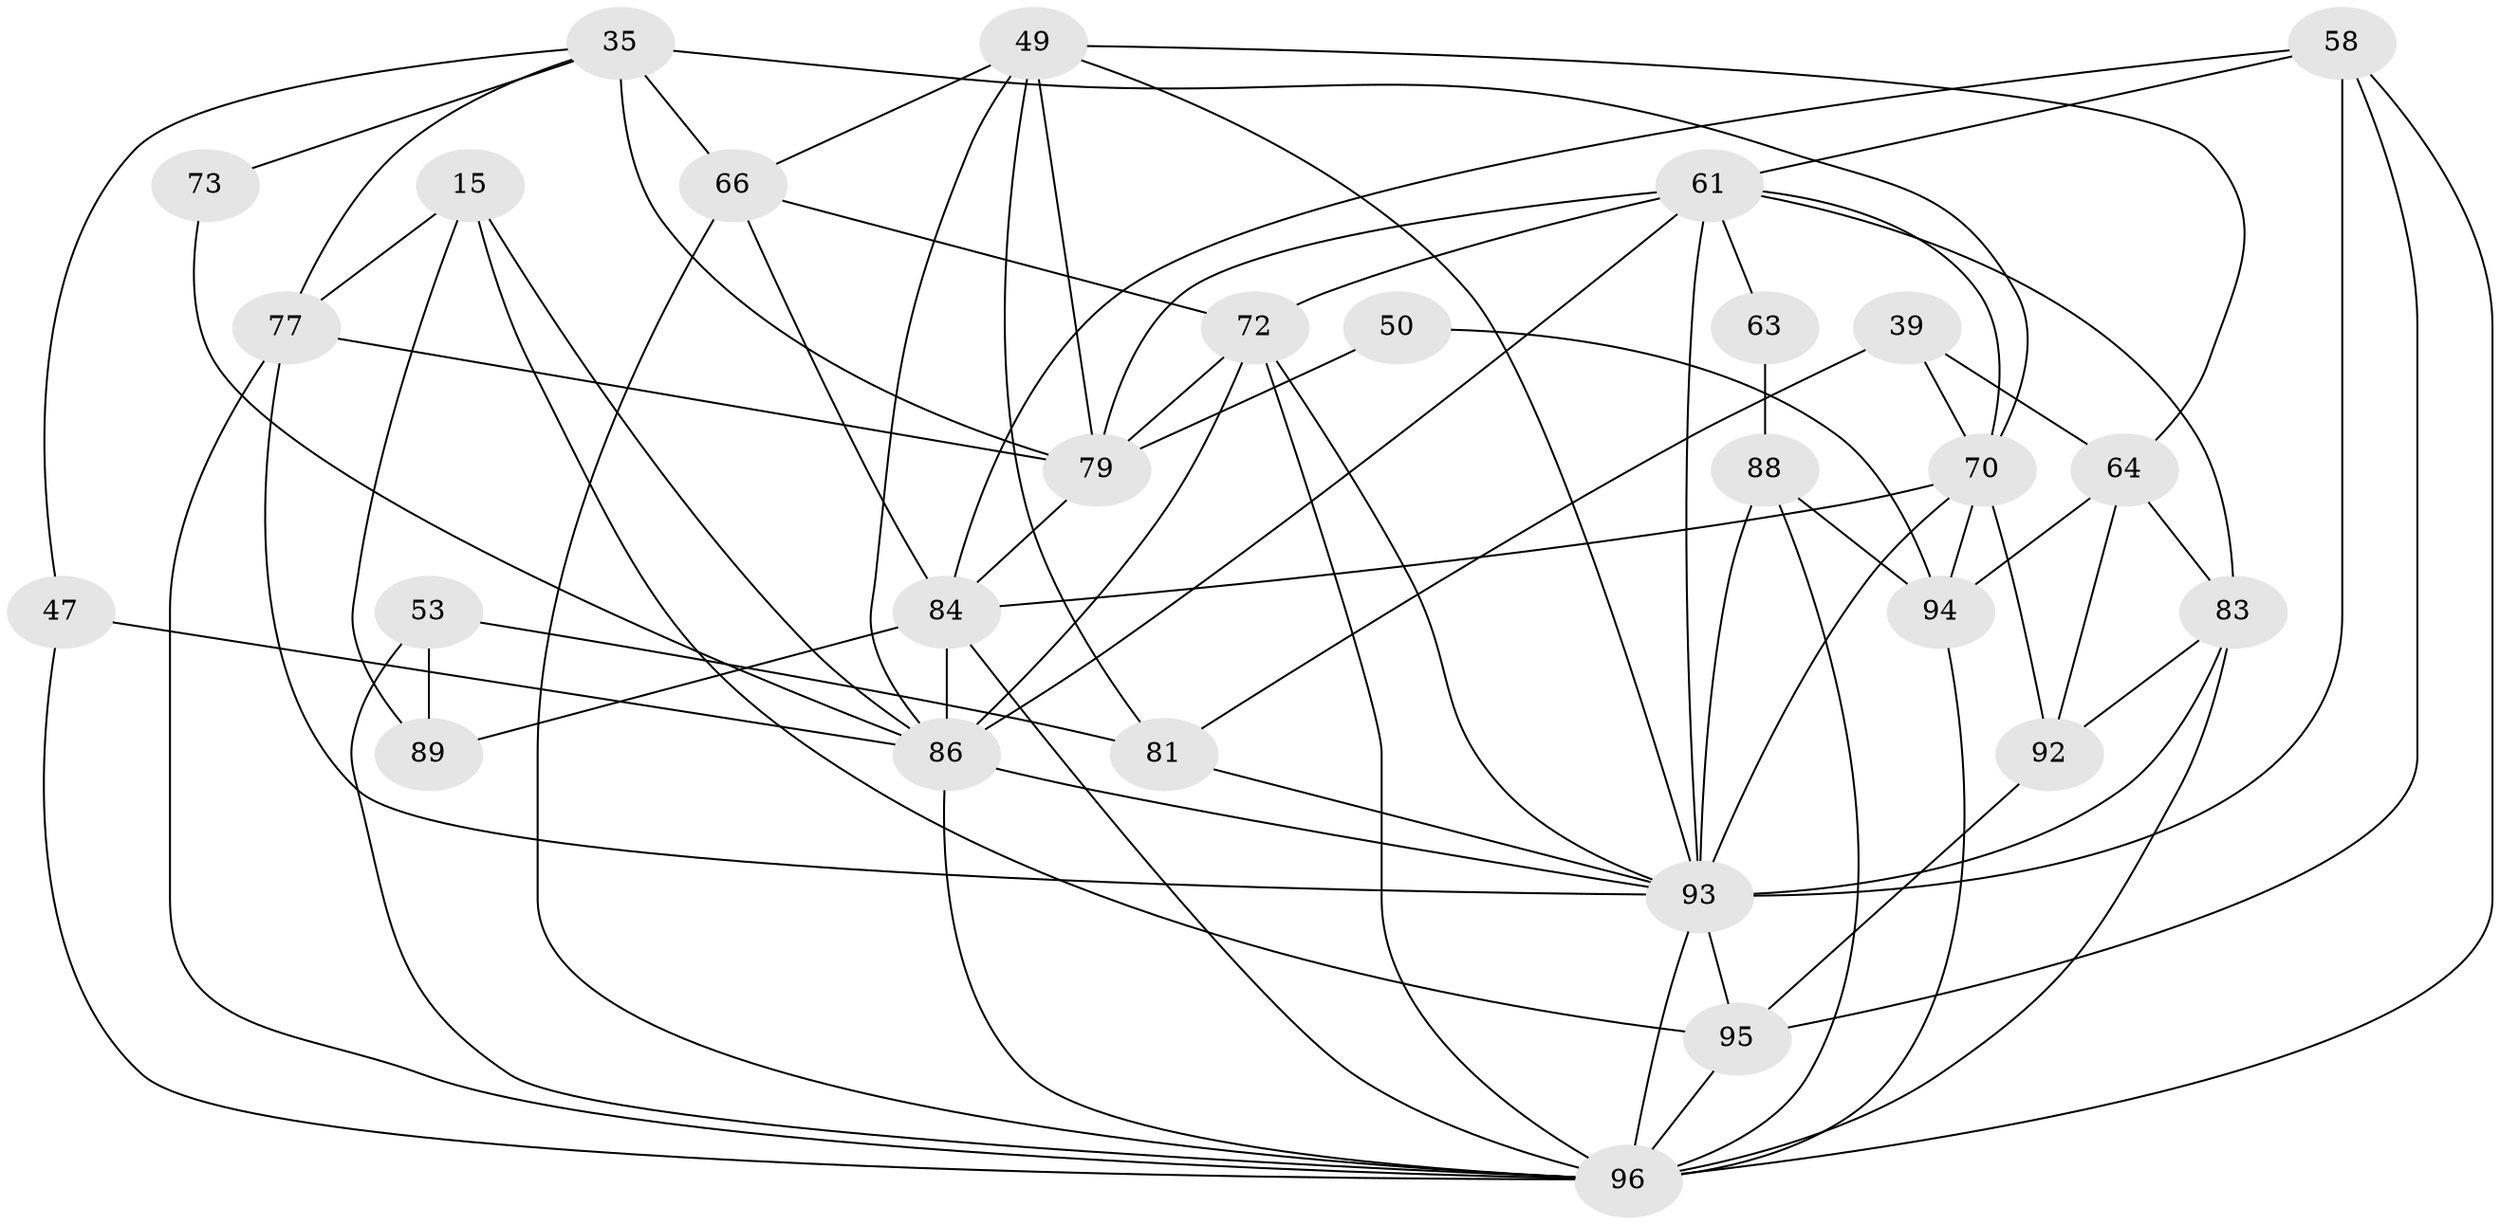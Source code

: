 // original degree distribution, {3: 0.3229166666666667, 4: 0.28125, 8: 0.03125, 6: 0.0625, 5: 0.20833333333333334, 2: 0.08333333333333333, 7: 0.010416666666666666}
// Generated by graph-tools (version 1.1) at 2025/53/03/04/25 21:53:35]
// undirected, 28 vertices, 75 edges
graph export_dot {
graph [start="1"]
  node [color=gray90,style=filled];
  15;
  35 [super="+24+25"];
  39;
  47 [super="+7"];
  49 [super="+21+36"];
  50;
  53;
  58 [super="+9+42"];
  61 [super="+28+16"];
  63;
  64 [super="+27"];
  66 [super="+60"];
  70 [super="+17+65"];
  72 [super="+71+33+44"];
  73;
  77 [super="+38+51"];
  79 [super="+74"];
  81 [super="+26"];
  83 [super="+75"];
  84 [super="+2+37+78"];
  86 [super="+43+76"];
  88 [super="+41"];
  89;
  92 [super="+45"];
  93 [super="+10+80+82"];
  94 [super="+55"];
  95 [super="+32+87"];
  96 [super="+18+90+52+91"];
  15 -- 86 [weight=2];
  15 -- 89;
  15 -- 77;
  15 -- 95;
  35 -- 66 [weight=2];
  35 -- 79 [weight=3];
  35 -- 70 [weight=2];
  35 -- 73;
  35 -- 77;
  35 -- 47 [weight=2];
  39 -- 81;
  39 -- 70;
  39 -- 64;
  47 -- 86 [weight=2];
  47 -- 96;
  49 -- 93;
  49 -- 81;
  49 -- 64;
  49 -- 66;
  49 -- 86;
  49 -- 79;
  50 -- 94;
  50 -- 79;
  53 -- 81 [weight=2];
  53 -- 89;
  53 -- 96;
  58 -- 96 [weight=2];
  58 -- 61 [weight=2];
  58 -- 95 [weight=2];
  58 -- 84 [weight=2];
  58 -- 93;
  61 -- 70;
  61 -- 63;
  61 -- 86;
  61 -- 79 [weight=2];
  61 -- 93;
  61 -- 83 [weight=2];
  61 -- 72 [weight=2];
  63 -- 88;
  64 -- 94;
  64 -- 92;
  64 -- 83 [weight=2];
  66 -- 84;
  66 -- 96;
  66 -- 72;
  70 -- 94 [weight=3];
  70 -- 84;
  70 -- 93 [weight=3];
  70 -- 92 [weight=3];
  72 -- 79 [weight=2];
  72 -- 96 [weight=2];
  72 -- 86 [weight=2];
  72 -- 93;
  73 -- 86;
  77 -- 96 [weight=2];
  77 -- 79;
  77 -- 93;
  79 -- 84 [weight=3];
  81 -- 93;
  83 -- 96 [weight=3];
  83 -- 92;
  83 -- 93;
  84 -- 89;
  84 -- 86 [weight=4];
  84 -- 96;
  86 -- 96 [weight=3];
  86 -- 93;
  88 -- 96;
  88 -- 94 [weight=2];
  88 -- 93;
  92 -- 95 [weight=3];
  93 -- 95 [weight=3];
  93 -- 96;
  94 -- 96 [weight=3];
  95 -- 96 [weight=2];
}
